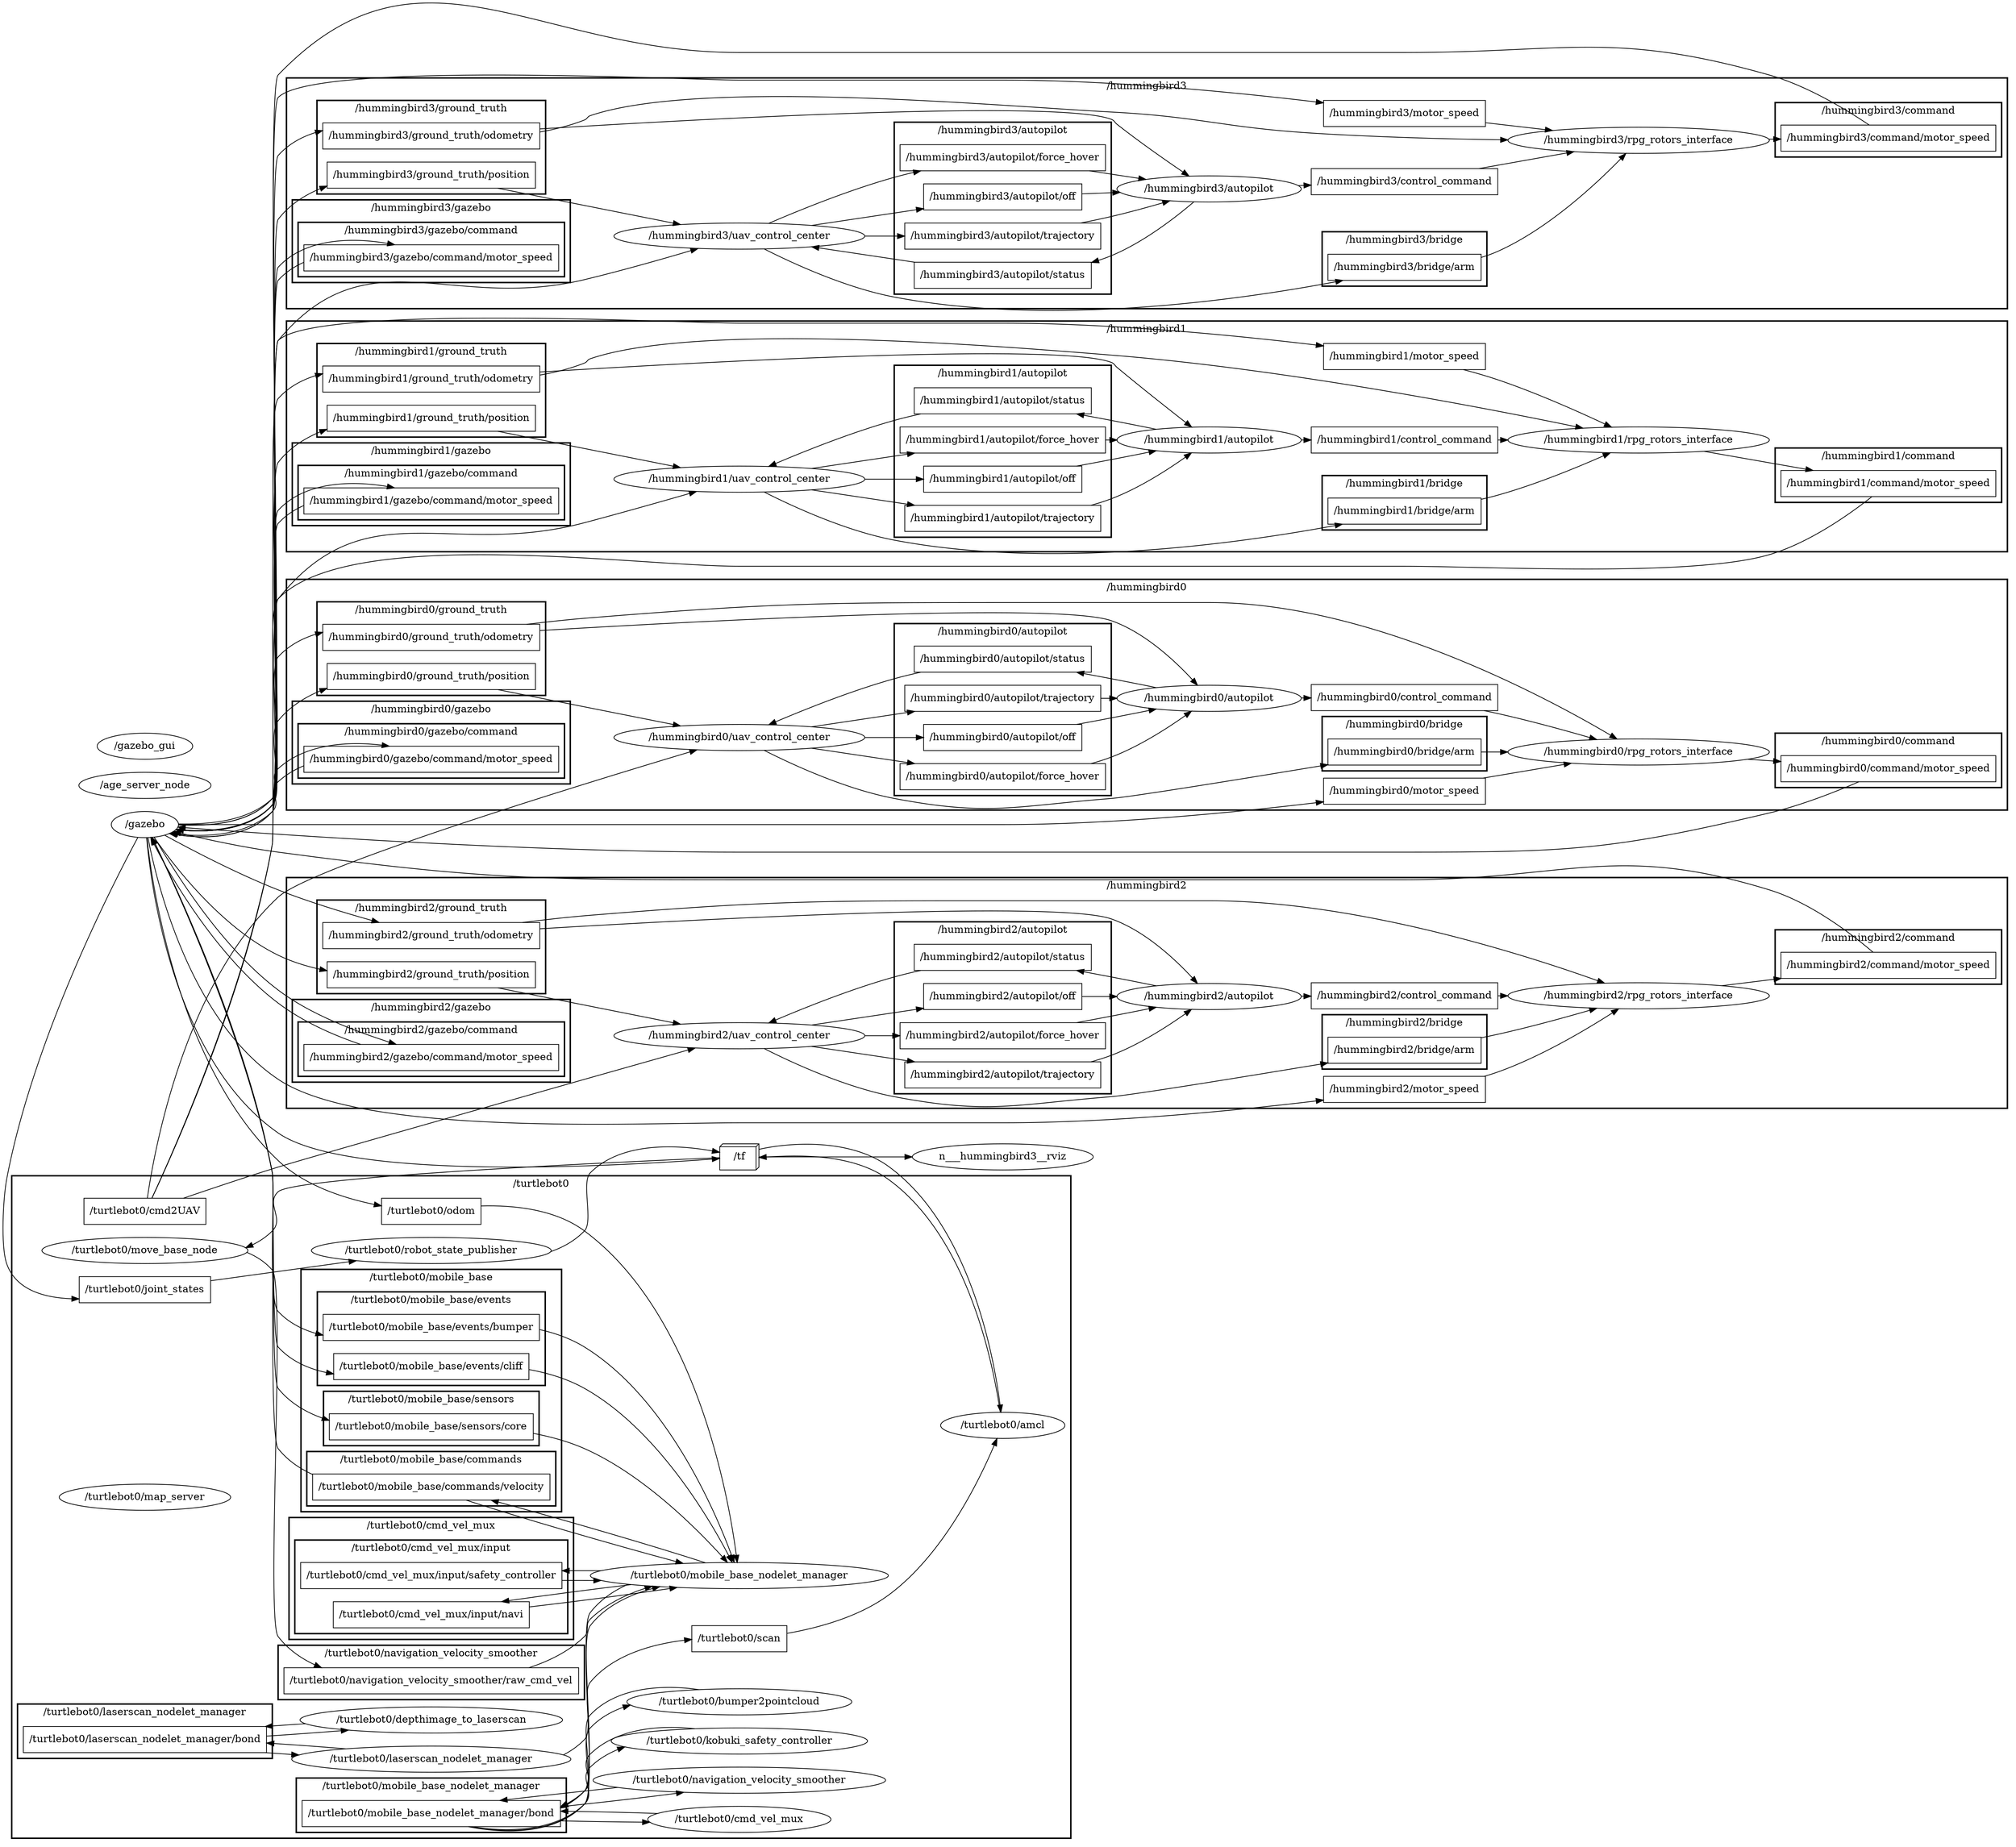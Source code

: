 digraph graphname {
	graph [bb="0,0,2209.5,2776.6",
		compound=True,
		rank=same,
		rankdir=LR,
		ranksep=0.2
	];
	node [label="\N"];
	subgraph cluster___hummingbird0 {
		graph [bb="306.24,1479,2201.5,1868",
			compound=True,
			label="/hummingbird0",
			lheight=0.21,
			lp="1253.9,1856.5",
			lwidth=1.19,
			rank=same,
			rankdir=LR,
			ranksep=0.2,
			style=bold
		];
		subgraph cluster___hummingbird0__autopilot {
			graph [bb="972.51,1570,1211.5,1807",
				compound=True,
				label="/hummingbird0/autopilot",
				lheight=0.21,
				lp="1092,1795.5",
				lwidth=1.92,
				rank=same,
				rankdir=LR,
				ranksep=0.2,
				style=bold
			];
			t___hummingbird0__autopilot__status			 [URL=topic_3A__hummingbird0__autopilot__status,
				height=0.5,
				label="/hummingbird0/autopilot/status",
				pos="1092,1758",
				shape=box,
				tooltip="topic:/hummingbird0/autopilot/status",
				width=2.6111];
			t___hummingbird0__autopilot__trajectory			 [URL=topic_3A__hummingbird0__autopilot__trajectory,
				height=0.5,
				label="/hummingbird0/autopilot/trajectory",
				pos="1092,1704",
				shape=box,
				tooltip="topic:/hummingbird0/autopilot/trajectory",
				width=2.9028];
			t___hummingbird0__autopilot__off			 [URL=topic_3A__hummingbird0__autopilot__off,
				height=0.5,
				label="/hummingbird0/autopilot/off",
				pos="1092,1650",
				shape=box,
				tooltip="topic:/hummingbird0/autopilot/off",
				width=2.4028];
			t___hummingbird0__autopilot__force_hover			 [URL=topic_3A__hummingbird0__autopilot__force_hover,
				height=0.5,
				label="/hummingbird0/autopilot/force_hover",
				pos="1092,1596",
				shape=box,
				tooltip="topic:/hummingbird0/autopilot/force_hover",
				width=3.0972];
		}
		subgraph cluster___hummingbird0__ground_truth {
			graph [bb="344.24,1645,593.24,1774",
				compound=True,
				label="/hummingbird0/ground_truth",
				lheight=0.21,
				lp="468.74,1762.5",
				lwidth=2.22,
				rank=same,
				rankdir=LR,
				ranksep=0.2,
				style=bold
			];
			t___hummingbird0__ground_truth__position			 [URL=topic_3A__hummingbird0__ground_truth__position,
				height=0.5,
				label="/hummingbird0/ground_truth/position",
				pos="468.74,1671",
				shape=box,
				tooltip="topic:/hummingbird0/ground_truth/position",
				width=3.1111];
			t___hummingbird0__ground_truth__odometry			 [URL=topic_3A__hummingbird0__ground_truth__odometry,
				height=0.5,
				label="/hummingbird0/ground_truth/odometry",
				pos="468.74,1725",
				shape=box,
				tooltip="topic:/hummingbird0/ground_truth/odometry",
				width=3.2361];
		}
		subgraph cluster___hummingbird0__bridge {
			graph [bb="1001,1487,1183,1562",
				compound=True,
				label="/hummingbird0/bridge",
				lheight=0.21,
				lp="1092,1550.5",
				lwidth=1.72,
				rank=same,
				rankdir=LR,
				ranksep=0.2,
				style=bold
			];
			t___hummingbird0__bridge__arm			 [URL=topic_3A__hummingbird0__bridge__arm,
				height=0.5,
				label="/hummingbird0/bridge/arm",
				pos="1092,1513",
				shape=box,
				tooltip="topic:/hummingbird0/bridge/arm",
				width=2.3056];
		}
		subgraph cluster___hummingbird0__command {
			graph [bb="1942.5,1501,2193.5,1576",
				compound=True,
				label="/hummingbird0/command",
				lheight=0.21,
				lp="2068,1564.5",
				lwidth=2.01,
				rank=same,
				rankdir=LR,
				ranksep=0.2,
				style=bold
			];
			t___hummingbird0__command__motor_speed			 [URL=topic_3A__hummingbird0__command__motor_speed,
				height=0.5,
				label="/hummingbird0/command/motor_speed",
				pos="2068,1527",
				shape=box,
				tooltip="topic:/hummingbird0/command/motor_speed",
				width=3.2639];
		}
		subgraph cluster___hummingbird0__gazebo {
			graph [bb="314.24,1523,623.24,1637",
				compound=True,
				label="/hummingbird0/gazebo",
				lheight=0.21,
				lp="468.74,1625.5",
				lwidth=1.78,
				rank=same,
				rankdir=LR,
				ranksep=0.2,
				style=bold
			];
			subgraph cluster___hummingbird0__gazebo__command {
				graph [bb="322.24,1531,615.24,1606",
					compound=True,
					label="/hummingbird0/gazebo/command",
					lheight=0.21,
					lp="468.74,1594.5",
					lwidth=2.60,
					rank=same,
					rankdir=LR,
					ranksep=0.2,
					style=bold
				];
				t___hummingbird0__gazebo__command__motor_speed				 [URL=topic_3A__hummingbird0__gazebo__command__motor_speed,
					height=0.5,
					label="/hummingbird0/gazebo/command/motor_speed",
					pos="468.74,1557",
					shape=box,
					tooltip="topic:/hummingbird0/gazebo/command/motor_speed",
					width=3.8472];
			}
		}
		n___hummingbird0__uav_control_center		 [URL=__hummingbird0__uav_control_center,
			height=0.5,
			label="/hummingbird0/uav_control_center",
			pos="804.62,1650",
			shape=ellipse,
			tooltip="/hummingbird0/uav_control_center",
			width=3.7913];
		t___hummingbird0__autopilot__status -> n___hummingbird0__uav_control_center		 [penwidth=1,
			pos="e,835.58,1667.6 1002,1740 991.95,1737.3 981.95,1734.3 972.51,1731 927.13,1715.2 877.89,1690.4 844.55,1672.5"];
		n___hummingbird0__autopilot		 [URL=__hummingbird0__autopilot,
			height=0.5,
			label="/hummingbird0/autopilot",
			pos="1319.6,1677",
			shape=ellipse,
			tooltip="/hummingbird0/autopilot",
			width=2.7803];
		t___hummingbird0__autopilot__trajectory -> n___hummingbird0__autopilot		 [penwidth=1,
			pos="e,1235.8,1686.9 1196.8,1691.6 1206.4,1690.4 1216.1,1689.3 1225.6,1688.2"];
		t___hummingbird0__autopilot__off -> n___hummingbird0__autopilot		 [penwidth=1,
			pos="e,1235.8,1667.1 1178.7,1660.3 1194.1,1662.1 1210.1,1664 1225.7,1665.9"];
		t___hummingbird0__autopilot__force_hover -> n___hummingbird0__autopilot		 [penwidth=1,
			pos="e,1289.7,1659.6 1182.7,1614.1 1192.5,1616.7 1202.3,1619.7 1211.5,1623 1235.3,1631.5 1260.7,1644 1280.8,1654.8"];
		t___hummingbird0__ground_truth__position -> n___hummingbird0__uav_control_center		 [penwidth=1,
			pos="e,681.15,1657.7 581.05,1664 609.92,1662.2 641.26,1660.2 671.1,1658.3"];
		t___hummingbird0__ground_truth__odometry -> n___hummingbird0__autopilot		 [penwidth=1,
			pos="e,1311.5,1695.2 540.86,1743.1 703.52,1782.3 1093.9,1867.2 1211.5,1811 1257.5,1789 1290.1,1737 1306.8,1704.6"];
		n___hummingbird0__rpg_rotors_interface		 [URL=__hummingbird0__rpg_rotors_interface,
			height=0.5,
			label="/hummingbird0/rpg_rotors_interface",
			pos="1794.1,1542",
			shape=ellipse,
			tooltip="/hummingbird0/rpg_rotors_interface",
			width=3.8997];
		t___hummingbird0__ground_truth__odometry -> n___hummingbird0__rpg_rotors_interface		 [penwidth=1,
			pos="e,1779.4,1559.9 502.69,1743.1 537.35,1760.6 593.23,1786.4 644.74,1799 838.47,1846.5 892.54,1836 1092,1836 1092,1836 1092,1836 1319.6,1836 1522.6,1836 1711,1639.2 1772.8,1567.6"];
		t___hummingbird0__bridge__arm -> n___hummingbird0__rpg_rotors_interface		 [penwidth=1,
			pos="e,1655.4,1539.1 1175.2,1518.3 1244.3,1522.5 1345.4,1528.3 1433.7,1532 1503.1,1534.9 1580.2,1537.2 1645.1,1538.8"];
		t___hummingbird0__motor_speed		 [URL=topic_3A__hummingbird0__motor_speed,
			height=0.5,
			label="/hummingbird0/motor_speed",
			pos="1536.7,1505",
			shape=box,
			tooltip="topic:/hummingbird0/motor_speed",
			width=2.4444];
		t___hummingbird0__motor_speed -> n___hummingbird0__rpg_rotors_interface		 [penwidth=1,
			pos="e,1700.3,1528.5 1624.9,1517.7 1645.9,1520.7 1668.5,1523.9 1690.1,1527"];
		t___hummingbird0__control_command		 [URL=topic_3A__hummingbird0__control_command,
			height=0.5,
			label="/hummingbird0/control_command",
			pos="1536.7,1628",
			shape=box,
			tooltip="topic:/hummingbird0/control_command",
			width=2.8611];
		t___hummingbird0__control_command -> n___hummingbird0__rpg_rotors_interface		 [penwidth=1,
			pos="e,1743.7,1558.8 1590.6,1610 1632.6,1596 1690.7,1576.5 1734.1,1562"];
		n___hummingbird0__autopilot -> t___hummingbird0__autopilot__status		 [penwidth=1,
			pos="e,1182.7,1739.9 1289.7,1694.4 1268.5,1706.1 1239,1721.2 1211.5,1731 1205.3,1733.2 1198.9,1735.3 1192.3,1737.2"];
		n___hummingbird0__autopilot -> t___hummingbird0__control_command		 [penwidth=1,
			pos="e,1456.8,1646 1382.1,1662.9 1402.3,1658.3 1425.1,1653.2 1446.9,1648.3"];
		n___hummingbird0__rpg_rotors_interface -> t___hummingbird0__command__motor_speed		 [penwidth=1,
			pos="e,1950.4,1533.4 1923.4,1534.9 1929,1534.6 1934.7,1534.3 1940.3,1534"];
		n___hummingbird0__uav_control_center -> t___hummingbird0__autopilot__trajectory		 [penwidth=1,
			pos="e,996.16,1686 883.15,1664.8 914.92,1670.7 952.07,1677.7 986.17,1684.1"];
		n___hummingbird0__uav_control_center -> t___hummingbird0__autopilot__off		 [penwidth=1,
			pos="e,1005.4,1650 941.16,1650 959.44,1650 977.88,1650 995.28,1650"];
		n___hummingbird0__uav_control_center -> t___hummingbird0__autopilot__force_hover		 [penwidth=1,
			pos="e,996.16,1614 883.15,1635.2 914.92,1629.3 952.07,1622.3 986.17,1615.9"];
		n___hummingbird0__uav_control_center -> t___hummingbird0__bridge__arm		 [penwidth=1,
			pos="e,1050,1531 838.48,1632.5 872.23,1615.2 925.64,1588.1 972.51,1566 994.77,1555.5 1019.6,1544.4 1040.9,1535.1"];
	}
	subgraph cluster___hummingbird1 {
		graph [bb="306.24,1898,2201.5,2287",
			compound=True,
			label="/hummingbird1",
			lheight=0.21,
			lp="1253.9,2275.5",
			lwidth=1.19,
			rank=same,
			rankdir=LR,
			ranksep=0.2,
			style=bold
		];
		subgraph cluster___hummingbird1__ground_truth {
			graph [bb="344.24,2064,593.24,2193",
				compound=True,
				label="/hummingbird1/ground_truth",
				lheight=0.21,
				lp="468.74,2181.5",
				lwidth=2.22,
				rank=same,
				rankdir=LR,
				ranksep=0.2,
				style=bold
			];
			t___hummingbird1__ground_truth__position			 [URL=topic_3A__hummingbird1__ground_truth__position,
				height=0.5,
				label="/hummingbird1/ground_truth/position",
				pos="468.74,2090",
				shape=box,
				tooltip="topic:/hummingbird1/ground_truth/position",
				width=3.1111];
			t___hummingbird1__ground_truth__odometry			 [URL=topic_3A__hummingbird1__ground_truth__odometry,
				height=0.5,
				label="/hummingbird1/ground_truth/odometry",
				pos="468.74,2144",
				shape=box,
				tooltip="topic:/hummingbird1/ground_truth/odometry",
				width=3.2361];
		}
		subgraph cluster___hummingbird1__autopilot {
			graph [bb="972.51,1989,1211.5,2226",
				compound=True,
				label="/hummingbird1/autopilot",
				lheight=0.21,
				lp="1092,2214.5",
				lwidth=1.92,
				rank=same,
				rankdir=LR,
				ranksep=0.2,
				style=bold
			];
			t___hummingbird1__autopilot__status			 [URL=topic_3A__hummingbird1__autopilot__status,
				height=0.5,
				label="/hummingbird1/autopilot/status",
				pos="1092,2177",
				shape=box,
				tooltip="topic:/hummingbird1/autopilot/status",
				width=2.6111];
			t___hummingbird1__autopilot__force_hover			 [URL=topic_3A__hummingbird1__autopilot__force_hover,
				height=0.5,
				label="/hummingbird1/autopilot/force_hover",
				pos="1092,2123",
				shape=box,
				tooltip="topic:/hummingbird1/autopilot/force_hover",
				width=3.0972];
			t___hummingbird1__autopilot__off			 [URL=topic_3A__hummingbird1__autopilot__off,
				height=0.5,
				label="/hummingbird1/autopilot/off",
				pos="1092,2069",
				shape=box,
				tooltip="topic:/hummingbird1/autopilot/off",
				width=2.4028];
			t___hummingbird1__autopilot__trajectory			 [URL=topic_3A__hummingbird1__autopilot__trajectory,
				height=0.5,
				label="/hummingbird1/autopilot/trajectory",
				pos="1092,2015",
				shape=box,
				tooltip="topic:/hummingbird1/autopilot/trajectory",
				width=2.9028];
		}
		subgraph cluster___hummingbird1__gazebo {
			graph [bb="314.24,1942,623.24,2056",
				compound=True,
				label="/hummingbird1/gazebo",
				lheight=0.21,
				lp="468.74,2044.5",
				lwidth=1.78,
				rank=same,
				rankdir=LR,
				ranksep=0.2,
				style=bold
			];
			subgraph cluster___hummingbird1__gazebo__command {
				graph [bb="322.24,1950,615.24,2025",
					compound=True,
					label="/hummingbird1/gazebo/command",
					lheight=0.21,
					lp="468.74,2013.5",
					lwidth=2.60,
					rank=same,
					rankdir=LR,
					ranksep=0.2,
					style=bold
				];
				t___hummingbird1__gazebo__command__motor_speed				 [URL=topic_3A__hummingbird1__gazebo__command__motor_speed,
					height=0.5,
					label="/hummingbird1/gazebo/command/motor_speed",
					pos="468.74,1976",
					shape=box,
					tooltip="topic:/hummingbird1/gazebo/command/motor_speed",
					width=3.8472];
			}
		}
		subgraph cluster___hummingbird1__command {
			graph [bb="1942.5,2001,2193.5,2076",
				compound=True,
				label="/hummingbird1/command",
				lheight=0.21,
				lp="2068,2064.5",
				lwidth=2.01,
				rank=same,
				rankdir=LR,
				ranksep=0.2,
				style=bold
			];
			t___hummingbird1__command__motor_speed			 [URL=topic_3A__hummingbird1__command__motor_speed,
				height=0.5,
				label="/hummingbird1/command/motor_speed",
				pos="2068,2027",
				shape=box,
				tooltip="topic:/hummingbird1/command/motor_speed",
				width=3.2639];
		}
		subgraph cluster___hummingbird1__bridge {
			graph [bb="1001,1906,1183,1981",
				compound=True,
				label="/hummingbird1/bridge",
				lheight=0.21,
				lp="1092,1969.5",
				lwidth=1.72,
				rank=same,
				rankdir=LR,
				ranksep=0.2,
				style=bold
			];
			t___hummingbird1__bridge__arm			 [URL=topic_3A__hummingbird1__bridge__arm,
				height=0.5,
				label="/hummingbird1/bridge/arm",
				pos="1092,1932",
				shape=box,
				tooltip="topic:/hummingbird1/bridge/arm",
				width=2.3056];
		}
		n___hummingbird1__uav_control_center		 [URL=__hummingbird1__uav_control_center,
			height=0.5,
			label="/hummingbird1/uav_control_center",
			pos="804.62,2069",
			shape=ellipse,
			tooltip="/hummingbird1/uav_control_center",
			width=3.7913];
		t___hummingbird1__ground_truth__position -> n___hummingbird1__uav_control_center		 [penwidth=1,
			pos="e,681.15,2076.7 581.05,2083 609.92,2081.2 641.26,2079.2 671.1,2077.3"];
		n___hummingbird1__rpg_rotors_interface		 [URL=__hummingbird1__rpg_rotors_interface,
			height=0.5,
			label="/hummingbird1/rpg_rotors_interface",
			pos="1794.1,2123",
			shape=ellipse,
			tooltip="/hummingbird1/rpg_rotors_interface",
			width=3.8997];
		t___hummingbird1__ground_truth__odometry -> n___hummingbird1__rpg_rotors_interface		 [penwidth=1,
			pos="e,1734.3,2139.4 585.39,2140.6 604.37,2145 622.45,2152.9 636.74,2166 649.12,2177.4 632.29,2191.7 644.74,2203 753.26,2301.7 826.06,2233.3 972.51,2242 1078.5,2248.3 1105.8,2252.7 1211.5,2242 1399.2,2223 1615.9,2170.5 1724.5,2142"];
		n___hummingbird1__autopilot		 [URL=__hummingbird1__autopilot,
			height=0.5,
			label="/hummingbird1/autopilot",
			pos="1319.6,2123",
			shape=ellipse,
			tooltip="/hummingbird1/autopilot",
			width=2.7803];
		t___hummingbird1__ground_truth__odometry -> n___hummingbird1__autopilot		 [penwidth=1,
			pos="e,1301.9,2140.9 585.45,2158.4 602.67,2160.8 620.18,2163.3 636.74,2166 763.63,2186.4 1092.7,2278.9 1211.5,2230 1214.2,2228.9 1263.7,2179.3 1294.8,2148"];
		t___hummingbird1__autopilot__status -> n___hummingbird1__uav_control_center		 [penwidth=1,
			pos="e,835.58,2086.6 1002,2159 991.95,2156.3 981.95,2153.3 972.51,2150 927.13,2134.2 877.89,2109.4 844.55,2091.5"];
		t___hummingbird1__autopilot__force_hover -> n___hummingbird1__autopilot		 [penwidth=1,
			pos="e,1219.3,2123 1203.8,2123 1205.6,2123 1207.4,2123 1209.1,2123"];
		t___hummingbird1__autopilot__off -> n___hummingbird1__autopilot		 [penwidth=1,
			pos="e,1261.6,2108.3 1173.1,2087.1 1185.9,2090 1199.1,2093 1211.5,2096 1224.5,2099.1 1238.3,2102.5 1251.6,2105.8"];
		t___hummingbird1__autopilot__trajectory -> n___hummingbird1__autopilot		 [penwidth=1,
			pos="e,1300.9,2105 1188.4,2033 1196.4,2035.6 1204.2,2038.6 1211.5,2042 1242.1,2056.1 1272.5,2080 1293.2,2098.1"];
		t___hummingbird1__bridge__arm -> n___hummingbird1__rpg_rotors_interface		 [penwidth=1,
			pos="e,1733.8,2106.6 1158.4,1950.1 1291.1,1986.2 1588.1,2067 1723.9,2103.9"];
		t___hummingbird1__control_command		 [URL=topic_3A__hummingbird1__control_command,
			height=0.5,
			label="/hummingbird1/control_command",
			pos="1536.7,2123",
			shape=box,
			tooltip="topic:/hummingbird1/control_command",
			width=2.8611];
		t___hummingbird1__control_command -> n___hummingbird1__rpg_rotors_interface		 [penwidth=1,
			pos="e,1653.4,2123 1639.9,2123 1641,2123 1642.1,2123 1643.3,2123"];
		t___hummingbird1__motor_speed		 [URL=topic_3A__hummingbird1__motor_speed,
			height=0.5,
			label="/hummingbird1/motor_speed",
			pos="1536.7,2238",
			shape=box,
			tooltip="topic:/hummingbird1/motor_speed",
			width=2.4444];
		t___hummingbird1__motor_speed -> n___hummingbird1__rpg_rotors_interface		 [penwidth=1,
			pos="e,1765.3,2140.6 1601.4,2220 1614.2,2215.8 1627.5,2211.1 1639.7,2206 1681.1,2188.6 1726,2163.7 1756.7,2145.8"];
		n___hummingbird1__rpg_rotors_interface -> t___hummingbird1__command__motor_speed		 [penwidth=1,
			pos="e,2016.4,2045.1 1842.4,2106.1 1888.2,2090 1957.1,2065.8 2006.7,2048.5"];
		n___hummingbird1__uav_control_center -> t___hummingbird1__autopilot__force_hover		 [penwidth=1,
			pos="e,996.16,2105 883.15,2083.8 914.92,2089.7 952.07,2096.7 986.17,2103.1"];
		n___hummingbird1__uav_control_center -> t___hummingbird1__autopilot__off		 [penwidth=1,
			pos="e,1005.4,2069 941.16,2069 959.44,2069 977.88,2069 995.28,2069"];
		n___hummingbird1__uav_control_center -> t___hummingbird1__autopilot__trajectory		 [penwidth=1,
			pos="e,996.16,2033 883.15,2054.2 914.92,2048.3 952.07,2041.3 986.17,2034.9"];
		n___hummingbird1__uav_control_center -> t___hummingbird1__bridge__arm		 [penwidth=1,
			pos="e,1050,1950 838.48,2051.5 872.23,2034.2 925.64,2007.1 972.51,1985 994.77,1974.5 1019.6,1963.4 1040.9,1954.1"];
		n___hummingbird1__autopilot -> t___hummingbird1__autopilot__status		 [penwidth=1,
			pos="e,1173.1,2158.9 1261.6,2137.7 1245.4,2141.8 1227.8,2146.1 1211.5,2150 1202.3,2152.2 1192.7,2154.4 1183.1,2156.7"];
		n___hummingbird1__autopilot -> t___hummingbird1__control_command		 [penwidth=1,
			pos="e,1433.6,2123 1419.9,2123 1421,2123 1422.2,2123 1423.3,2123"];
	}
	subgraph cluster___hummingbird2 {
		graph [bb="306.24,1005,2201.5,1394",
			compound=True,
			label="/hummingbird2",
			lheight=0.21,
			lp="1253.9,1382.5",
			lwidth=1.19,
			rank=same,
			rankdir=LR,
			ranksep=0.2,
			style=bold
		];
		subgraph cluster___hummingbird2__ground_truth {
			graph [bb="344.24,1234,593.24,1363",
				compound=True,
				label="/hummingbird2/ground_truth",
				lheight=0.21,
				lp="468.74,1351.5",
				lwidth=2.22,
				rank=same,
				rankdir=LR,
				ranksep=0.2,
				style=bold
			];
			t___hummingbird2__ground_truth__position			 [URL=topic_3A__hummingbird2__ground_truth__position,
				height=0.5,
				label="/hummingbird2/ground_truth/position",
				pos="468.74,1260",
				shape=box,
				tooltip="topic:/hummingbird2/ground_truth/position",
				width=3.1111];
			t___hummingbird2__ground_truth__odometry			 [URL=topic_3A__hummingbird2__ground_truth__odometry,
				height=0.5,
				label="/hummingbird2/ground_truth/odometry",
				pos="468.74,1314",
				shape=box,
				tooltip="topic:/hummingbird2/ground_truth/odometry",
				width=3.2361];
		}
		subgraph cluster___hummingbird2__bridge {
			graph [bb="1001,1013,1183,1088",
				compound=True,
				label="/hummingbird2/bridge",
				lheight=0.21,
				lp="1092,1076.5",
				lwidth=1.72,
				rank=same,
				rankdir=LR,
				ranksep=0.2,
				style=bold
			];
			t___hummingbird2__bridge__arm			 [URL=topic_3A__hummingbird2__bridge__arm,
				height=0.5,
				label="/hummingbird2/bridge/arm",
				pos="1092,1039",
				shape=box,
				tooltip="topic:/hummingbird2/bridge/arm",
				width=2.3056];
		}
		subgraph cluster___hummingbird2__autopilot {
			graph [bb="972.51,1096,1211.5,1333",
				compound=True,
				label="/hummingbird2/autopilot",
				lheight=0.21,
				lp="1092,1321.5",
				lwidth=1.92,
				rank=same,
				rankdir=LR,
				ranksep=0.2,
				style=bold
			];
			t___hummingbird2__autopilot__status			 [URL=topic_3A__hummingbird2__autopilot__status,
				height=0.5,
				label="/hummingbird2/autopilot/status",
				pos="1092,1284",
				shape=box,
				tooltip="topic:/hummingbird2/autopilot/status",
				width=2.6111];
			t___hummingbird2__autopilot__off			 [URL=topic_3A__hummingbird2__autopilot__off,
				height=0.5,
				label="/hummingbird2/autopilot/off",
				pos="1092,1230",
				shape=box,
				tooltip="topic:/hummingbird2/autopilot/off",
				width=2.4028];
			t___hummingbird2__autopilot__force_hover			 [URL=topic_3A__hummingbird2__autopilot__force_hover,
				height=0.5,
				label="/hummingbird2/autopilot/force_hover",
				pos="1092,1176",
				shape=box,
				tooltip="topic:/hummingbird2/autopilot/force_hover",
				width=3.0972];
			t___hummingbird2__autopilot__trajectory			 [URL=topic_3A__hummingbird2__autopilot__trajectory,
				height=0.5,
				label="/hummingbird2/autopilot/trajectory",
				pos="1092,1122",
				shape=box,
				tooltip="topic:/hummingbird2/autopilot/trajectory",
				width=2.9028];
		}
		subgraph cluster___hummingbird2__command {
			graph [bb="1942.5,1246,2193.5,1321",
				compound=True,
				label="/hummingbird2/command",
				lheight=0.21,
				lp="2068,1309.5",
				lwidth=2.01,
				rank=same,
				rankdir=LR,
				ranksep=0.2,
				style=bold
			];
			t___hummingbird2__command__motor_speed			 [URL=topic_3A__hummingbird2__command__motor_speed,
				height=0.5,
				label="/hummingbird2/command/motor_speed",
				pos="2068,1272",
				shape=box,
				tooltip="topic:/hummingbird2/command/motor_speed",
				width=3.2639];
		}
		subgraph cluster___hummingbird2__gazebo {
			graph [bb="314.24,1112,623.24,1226",
				compound=True,
				label="/hummingbird2/gazebo",
				lheight=0.21,
				lp="468.74,1214.5",
				lwidth=1.78,
				rank=same,
				rankdir=LR,
				ranksep=0.2,
				style=bold
			];
			subgraph cluster___hummingbird2__gazebo__command {
				graph [bb="322.24,1120,615.24,1195",
					compound=True,
					label="/hummingbird2/gazebo/command",
					lheight=0.21,
					lp="468.74,1183.5",
					lwidth=2.60,
					rank=same,
					rankdir=LR,
					ranksep=0.2,
					style=bold
				];
				t___hummingbird2__gazebo__command__motor_speed				 [URL=topic_3A__hummingbird2__gazebo__command__motor_speed,
					height=0.5,
					label="/hummingbird2/gazebo/command/motor_speed",
					pos="468.74,1146",
					shape=box,
					tooltip="topic:/hummingbird2/gazebo/command/motor_speed",
					width=3.8472];
			}
		}
		n___hummingbird2__uav_control_center		 [URL=__hummingbird2__uav_control_center,
			height=0.5,
			label="/hummingbird2/uav_control_center",
			pos="804.62,1176",
			shape=ellipse,
			tooltip="/hummingbird2/uav_control_center",
			width=3.7913];
		t___hummingbird2__ground_truth__position -> n___hummingbird2__uav_control_center		 [penwidth=1,
			pos="e,740.9,1191.9 540.79,1242 596.89,1228 674.46,1208.6 730.96,1194.4"];
		n___hummingbird2__rpg_rotors_interface		 [URL=__hummingbird2__rpg_rotors_interface,
			height=0.5,
			label="/hummingbird2/rpg_rotors_interface",
			pos="1794.1,1230",
			shape=ellipse,
			tooltip="/hummingbird2/rpg_rotors_interface",
			width=3.8997];
		t___hummingbird2__ground_truth__odometry -> n___hummingbird2__rpg_rotors_interface		 [penwidth=1,
			pos="e,1757.8,1247.4 574.14,1332 597.34,1335.5 621.82,1338.7 644.74,1341 842.76,1360.8 893,1362 1092,1362 1092,1362 1092,1362 1319.6,1362 1482.4,1362 1665.5,1289 1748.7,1251.6"];
		n___hummingbird2__autopilot		 [URL=__hummingbird2__autopilot,
			height=0.5,
			label="/hummingbird2/autopilot",
			pos="1319.6,1230",
			shape=ellipse,
			tooltip="/hummingbird2/autopilot",
			width=2.7803];
		t___hummingbird2__ground_truth__odometry -> n___hummingbird2__autopilot		 [penwidth=1,
			pos="e,1308.3,1247.9 585.47,1322.8 780.14,1336.8 1155.4,1360.1 1211.5,1337 1251,1320.8 1283.7,1282.3 1302.5,1256.2"];
		t___hummingbird2__bridge__arm -> n___hummingbird2__rpg_rotors_interface		 [penwidth=1,
			pos="e,1733.8,1213.6 1158.4,1057.1 1291.1,1093.2 1588.1,1174 1723.9,1210.9"];
		t___hummingbird2__autopilot__status -> n___hummingbird2__uav_control_center		 [penwidth=1,
			pos="e,835.58,1193.6 1002,1266 991.95,1263.3 981.95,1260.3 972.51,1257 927.13,1241.2 877.89,1216.4 844.55,1198.5"];
		t___hummingbird2__autopilot__off -> n___hummingbird2__autopilot		 [penwidth=1,
			pos="e,1219.4,1230 1178.7,1230 1188.7,1230 1199,1230 1209.2,1230"];
		t___hummingbird2__autopilot__force_hover -> n___hummingbird2__autopilot		 [penwidth=1,
			pos="e,1261.6,1215.3 1173.1,1194.1 1185.9,1197 1199.1,1200 1211.5,1203 1224.5,1206.1 1238.3,1209.5 1251.6,1212.8"];
		t___hummingbird2__autopilot__trajectory -> n___hummingbird2__autopilot		 [penwidth=1,
			pos="e,1283.1,1213.1 1196.8,1139.4 1202,1142.2 1206.9,1145.3 1211.5,1149 1218,1154.2 1214,1159.7 1219.5,1166 1234.6,1183.2 1255.4,1197.5 1274.1,1208.2"];
		t___hummingbird2__control_command		 [URL=topic_3A__hummingbird2__control_command,
			height=0.5,
			label="/hummingbird2/control_command",
			pos="1536.7,1230",
			shape=box,
			tooltip="topic:/hummingbird2/control_command",
			width=2.8611];
		t___hummingbird2__control_command -> n___hummingbird2__rpg_rotors_interface		 [penwidth=1,
			pos="e,1653.4,1230 1639.9,1230 1641,1230 1642.1,1230 1643.3,1230"];
		t___hummingbird2__motor_speed		 [URL=topic_3A__hummingbird2__motor_speed,
			height=0.5,
			label="/hummingbird2/motor_speed",
			pos="1536.7,1093",
			shape=box,
			tooltip="topic:/hummingbird2/motor_speed",
			width=2.4444];
		t___hummingbird2__motor_speed -> n___hummingbird2__rpg_rotors_interface		 [penwidth=1,
			pos="e,1760.9,1212.3 1570.6,1111.1 1617.3,1135.9 1701.2,1180.6 1751.8,1207.5"];
		n___hummingbird2__rpg_rotors_interface -> t___hummingbird2__command__motor_speed		 [penwidth=1,
			pos="e,1950.5,1254 1884.1,1243.8 1902.2,1246.6 1921.5,1249.5 1940.5,1252.5"];
		n___hummingbird2__uav_control_center -> t___hummingbird2__bridge__arm		 [penwidth=1,
			pos="e,1050,1057 838.48,1158.5 872.23,1141.2 925.64,1114.1 972.51,1092 994.77,1081.5 1019.6,1070.4 1040.9,1061.1"];
		n___hummingbird2__uav_control_center -> t___hummingbird2__autopilot__off		 [penwidth=1,
			pos="e,1005.5,1213.7 883.15,1190.8 917.79,1197.3 958.83,1205 995.33,1211.8"];
		n___hummingbird2__uav_control_center -> t___hummingbird2__autopilot__force_hover		 [penwidth=1,
			pos="e,980.5,1176 941.16,1176 950.94,1176 960.77,1176 970.46,1176"];
		n___hummingbird2__uav_control_center -> t___hummingbird2__autopilot__trajectory		 [penwidth=1,
			pos="e,996.16,1140 883.15,1161.2 914.92,1155.3 952.07,1148.3 986.17,1141.9"];
		n___hummingbird2__autopilot -> t___hummingbird2__autopilot__status		 [penwidth=1,
			pos="e,1173.1,1265.9 1261.6,1244.7 1245.4,1248.8 1227.8,1253.1 1211.5,1257 1202.3,1259.2 1192.7,1261.4 1183.1,1263.7"];
		n___hummingbird2__autopilot -> t___hummingbird2__control_command		 [penwidth=1,
			pos="e,1433.6,1230 1419.9,1230 1421,1230 1422.2,1230 1423.3,1230"];
	}
	subgraph cluster___turtlebot0 {
		graph [bb="11.738,8,1167.6,921",
			compound=True,
			label="/turtlebot0",
			lheight=0.21,
			lp="589.67,909.5",
			lwidth=0.79,
			rank=same,
			rankdir=LR,
			ranksep=0.2,
			style=bold
		];
		subgraph cluster___turtlebot0__mobile_base {
			graph [bb="324.24,458,613.24,792",
				compound=True,
				label="/turtlebot0/mobile_base",
				lheight=0.21,
				lp="468.74,780.5",
				lwidth=1.81,
				rank=same,
				rankdir=LR,
				ranksep=0.2,
				style=bold
			];
			subgraph cluster___turtlebot0__mobile_base__events {
				graph [bb="345.74,632,591.74,761",
					compound=True,
					label="/turtlebot0/mobile_base/events",
					lheight=0.21,
					lp="468.74,749.5",
					lwidth=2.33,
					rank=same,
					rankdir=LR,
					ranksep=0.2,
					style=bold
				];
				t___turtlebot0__mobile_base__events__bumper				 [URL=topic_3A__turtlebot0__mobile_base__events__bumper,
					height=0.5,
					label="/turtlebot0/mobile_base/events/bumper",
					pos="468.74,712",
					shape=box,
					tooltip="topic:/turtlebot0/mobile_base/events/bumper",
					width=3.1944];
				t___turtlebot0__mobile_base__events__cliff				 [URL=topic_3A__turtlebot0__mobile_base__events__cliff,
					height=0.5,
					label="/turtlebot0/mobile_base/events/cliff",
					pos="468.74,658",
					shape=box,
					tooltip="topic:/turtlebot0/mobile_base/events/cliff",
					width=2.9167];
			}
			subgraph cluster___turtlebot0__mobile_base__sensors {
				graph [bb="352.74,549,584.74,624",
					compound=True,
					label="/turtlebot0/mobile_base/sensors",
					lheight=0.21,
					lp="468.74,612.5",
					lwidth=2.40,
					rank=same,
					rankdir=LR,
					ranksep=0.2,
					style=bold
				];
				t___turtlebot0__mobile_base__sensors__core				 [URL=topic_3A__turtlebot0__mobile_base__sensors__core,
					height=0.5,
					label="/turtlebot0/mobile_base/sensors/core",
					pos="468.74,575",
					shape=box,
					tooltip="topic:/turtlebot0/mobile_base/sensors/core",
					width=3];
			}
			subgraph cluster___turtlebot0__mobile_base__commands {
				graph [bb="332.24,466,605.24,541",
					compound=True,
					label="/turtlebot0/mobile_base/commands",
					lheight=0.21,
					lp="468.74,529.5",
					lwidth=2.68,
					rank=same,
					rankdir=LR,
					ranksep=0.2,
					style=bold
				];
				t___turtlebot0__mobile_base__commands__velocity				 [URL=topic_3A__turtlebot0__mobile_base__commands__velocity,
					height=0.5,
					label="/turtlebot0/mobile_base/commands/velocity",
					pos="468.74,492",
					shape=box,
					tooltip="topic:/turtlebot0/mobile_base/commands/velocity",
					width=3.5694];
			}
		}
		subgraph cluster___turtlebot0__navigation_velocity_smoother {
			graph [bb="300.74,199,636.74,274",
				compound=True,
				label="/turtlebot0/navigation_velocity_smoother",
				lheight=0.21,
				lp="468.74,262.5",
				lwidth=3.14,
				rank=same,
				rankdir=LR,
				ranksep=0.2,
				style=bold
			];
			t___turtlebot0__navigation_velocity_smoother__raw_cmd_vel			 [URL=topic_3A__turtlebot0__navigation_velocity_smoother__raw_cmd_vel,
				height=0.5,
				label="/turtlebot0/navigation_velocity_smoother/raw_cmd_vel",
				pos="468.74,225",
				shape=box,
				tooltip="topic:/turtlebot0/navigation_velocity_smoother/raw_cmd_vel",
				width=4.4444];
		}
		subgraph cluster___turtlebot0__cmd_vel_mux {
			graph [bb="311.74,282,625.74,450",
				compound=True,
				label="/turtlebot0/cmd_vel_mux",
				lheight=0.21,
				lp="468.74,438.5",
				lwidth=1.93,
				rank=same,
				rankdir=LR,
				ranksep=0.2,
				style=bold
			];
			subgraph cluster___turtlebot0__cmd_vel_mux__input {
				graph [bb="319.74,290,617.74,419",
					compound=True,
					label="/turtlebot0/cmd_vel_mux/input",
					lheight=0.21,
					lp="468.74,407.5",
					lwidth=2.38,
					rank=same,
					rankdir=LR,
					ranksep=0.2,
					style=bold
				];
				t___turtlebot0__cmd_vel_mux__input__safety_controller				 [URL=topic_3A__turtlebot0__cmd_vel_mux__input__safety_controller,
					height=0.5,
					label="/turtlebot0/cmd_vel_mux/input/safety_controller",
					pos="468.74,370",
					shape=box,
					tooltip="topic:/turtlebot0/cmd_vel_mux/input/safety_controller",
					width=3.9167];
				t___turtlebot0__cmd_vel_mux__input__navi				 [URL=topic_3A__turtlebot0__cmd_vel_mux__input__navi,
					height=0.5,
					label="/turtlebot0/cmd_vel_mux/input/navi",
					pos="468.74,316",
					shape=box,
					tooltip="topic:/turtlebot0/cmd_vel_mux/input/navi",
					width=2.9722];
			}
		}
		subgraph cluster___turtlebot0__laserscan_nodelet_manager {
			graph [bb="19.738,118,292.74,193",
				compound=True,
				label="/turtlebot0/laserscan_nodelet_manager",
				lheight=0.21,
				lp="156.24,181.5",
				lwidth=2.93,
				rank=same,
				rankdir=LR,
				ranksep=0.2,
				style=bold
			];
			t___turtlebot0__laserscan_nodelet_manager__bond			 [URL=topic_3A__turtlebot0__laserscan_nodelet_manager__bond,
				height=0.5,
				label="/turtlebot0/laserscan_nodelet_manager/bond",
				pos="156.24,144",
				shape=box,
				tooltip="topic:/turtlebot0/laserscan_nodelet_manager/bond",
				width=3.5694];
		}
		subgraph cluster___turtlebot0__mobile_base_nodelet_manager {
			graph [bb="322.24,16,615.24,91",
				compound=True,
				label="/turtlebot0/mobile_base_nodelet_manager",
				lheight=0.21,
				lp="468.74,79.5",
				lwidth=3.19,
				rank=same,
				rankdir=LR,
				ranksep=0.2,
				style=bold
			];
			t___turtlebot0__mobile_base_nodelet_manager__bond			 [URL=topic_3A__turtlebot0__mobile_base_nodelet_manager__bond,
				height=0.5,
				label="/turtlebot0/mobile_base_nodelet_manager/bond",
				pos="468.74,42",
				shape=box,
				tooltip="topic:/turtlebot0/mobile_base_nodelet_manager/bond",
				width=3.8472];
		}
		n___turtlebot0__mobile_base_nodelet_manager		 [URL=__turtlebot0__mobile_base_nodelet_manager,
			height=0.5,
			label="/turtlebot0/mobile_base_nodelet_manager",
			pos="804.62,370",
			shape=ellipse,
			tooltip="/turtlebot0/mobile_base_nodelet_manager",
			width=4.4413];
		t___turtlebot0__mobile_base__events__bumper -> n___turtlebot0__mobile_base_nodelet_manager		 [penwidth=1,
			pos="e,800.84,388.34 584.09,707.87 602.88,703.28 621.23,696.07 636.74,685 737.56,612.99 783.3,461.32 798.5,398.35"];
		t___turtlebot0__mobile_base__events__cliff -> n___turtlebot0__mobile_base_nodelet_manager		 [penwidth=1,
			pos="e,798.66,388.02 574.15,652.63 596.13,647.93 618.22,640.28 636.74,628 723.36,570.59 775.26,451.52 795.2,397.6"];
		t___turtlebot0__mobile_base__sensors__core -> n___turtlebot0__mobile_base_nodelet_manager		 [penwidth=1,
			pos="e,793.08,388.19 576.97,566 597.61,561.46 618.45,554.79 636.74,545 704.2,508.89 760.5,435.84 787.47,396.51"];
		t___turtlebot0__mobile_base__commands__velocity -> n___turtlebot0__mobile_base_nodelet_manager		 [penwidth=1,
			pos="e,743.8,386.75 506.29,473.91 561.31,451.32 664.8,413.34 734.24,389.95"];
		t___turtlebot0__navigation_velocity_smoother__raw_cmd_vel -> n___turtlebot0__mobile_base_nodelet_manager		 [penwidth=1,
			pos="e,723.02,354.5 563.59,243.14 590.11,252.21 617.04,265.77 636.74,286 644.58,294.06 636.94,301.9 644.74,310 663.25,329.22 688.51,342.34 713.48,351.27"];
		t___turtlebot0__cmd_vel_mux__input__safety_controller -> n___turtlebot0__mobile_base_nodelet_manager		 [penwidth=1,
			pos="e,656.03,363.29 610.21,363.33 622.05,363.26 634.06,363.24 646.01,363.26"];
		t___turtlebot0__cmd_vel_mux__input__navi -> n___turtlebot0__mobile_base_nodelet_manager		 [penwidth=1,
			pos="e,748.66,353.12 575.84,324.38 596.07,327.46 617.05,330.83 636.74,334 670.26,339.39 707.54,345.38 738.44,351.17"];
		n___turtlebot0__laserscan_nodelet_manager		 [URL=__turtlebot0__laserscan_nodelet_manager,
			height=0.5,
			label="/turtlebot0/laserscan_nodelet_manager",
			pos="468.74,117",
			shape=ellipse,
			tooltip="/turtlebot0/laserscan_nodelet_manager",
			width=4.0982];
		t___turtlebot0__laserscan_nodelet_manager__bond -> n___turtlebot0__laserscan_nodelet_manager		 [penwidth=1,
			pos="e,327.96,122.44 285.15,126.2 295.96,125.2 306.95,124.22 317.91,123.29"];
		n___turtlebot0__depthimage_to_laserscan		 [URL=__turtlebot0__depthimage_to_laserscan,
			height=0.5,
			label="/turtlebot0/depthimage_to_laserscan",
			pos="468.74,171",
			shape=ellipse,
			tooltip="/turtlebot0/depthimage_to_laserscan",
			width=3.8635];
		t___turtlebot0__laserscan_nodelet_manager__bond -> n___turtlebot0__depthimage_to_laserscan		 [penwidth=1,
			pos="e,379.67,157.14 285.15,148.48 313.32,150.72 342.72,153.37 369.53,156.1"];
		n___turtlebot0__navigation_velocity_smoother		 [URL=__turtlebot0__navigation_velocity_smoother,
			height=0.5,
			label="/turtlebot0/navigation_velocity_smoother",
			pos="804.62,88",
			shape=ellipse,
			tooltip="/turtlebot0/navigation_velocity_smoother",
			width=4.3691];
		t___turtlebot0__mobile_base_nodelet_manager__bond -> n___turtlebot0__navigation_velocity_smoother		 [penwidth=1,
			pos="e,744.82,71.274 607.64,51.079 617.49,52.381 627.27,53.703 636.74,55 668.97,59.415 704.66,64.49 734.82,69.557"];
		t___turtlebot0__mobile_base_nodelet_manager__bond -> n___turtlebot0__mobile_base_nodelet_manager		 [penwidth=1,
			pos="e,735.16,353.71 607.26,34.271 618.34,39.107 628.44,45.848 636.74,55 655.11,75.259 628.8,278.78 644.74,301 663.52,327.2 695.2,341.96 725.42,350.97"];
		n___turtlebot0__kobuki_safety_controller		 [URL=__turtlebot0__kobuki_safety_controller,
			height=0.5,
			label="/turtlebot0/kobuki_safety_controller",
			pos="804.62,142",
			shape=ellipse,
			tooltip="/turtlebot0/kobuki_safety_controller",
			width=3.8274];
		t___turtlebot0__mobile_base_nodelet_manager__bond -> n___turtlebot0__kobuki_safety_controller		 [penwidth=1,
			pos="e,690.69,131.86 607.32,35.878 618.17,40.448 628.21,46.684 636.74,55 653.17,71.017 628.61,89.682 644.74,106 654.95,116.33 667.54,123.59 681.13,128.68"];
		n___turtlebot0__bumper2pointcloud		 [URL=__turtlebot0__bumper2pointcloud,
			height=0.5,
			label="/turtlebot0/bumper2pointcloud",
			pos="804.62,196",
			shape=ellipse,
			tooltip="/turtlebot0/bumper2pointcloud",
			width=3.3039];
		t___turtlebot0__mobile_base_nodelet_manager__bond -> n___turtlebot0__bumper2pointcloud		 [penwidth=1,
			pos="e,696.33,188.5 607.24,34.825 618.25,39.57 628.34,46.137 636.74,55 652.83,71.989 628.96,142.72 644.74,160 655.97,172.31 670.57,180.37 686.36,185.6"];
		n___turtlebot0__cmd_vel_mux		 [URL=__turtlebot0__cmd_vel_mux,
			height=0.5,
			label="/turtlebot0/cmd_vel_mux",
			pos="804.62,34",
			shape=ellipse,
			tooltip="/turtlebot0/cmd_vel_mux",
			width=2.7984];
		t___turtlebot0__mobile_base_nodelet_manager__bond -> n___turtlebot0__cmd_vel_mux		 [penwidth=1,
			pos="e,706.12,30.138 607.29,32.043 636.83,31.151 667.61,30.516 695.84,30.228"];
		t___turtlebot0__cmd2UAV		 [URL=topic_3A__turtlebot0__cmd2UAV,
			height=0.5,
			label="/turtlebot0/cmd2UAV",
			pos="156.24,872",
			shape=box,
			tooltip="topic:/turtlebot0/cmd2UAV",
			width=1.9028];
		t___turtlebot0__odom		 [URL=topic_3A__turtlebot0__odom,
			height=0.5,
			label="/turtlebot0/odom",
			pos="468.74,872",
			shape=box,
			tooltip="topic:/turtlebot0/odom",
			width=1.5];
		t___turtlebot0__odom -> n___turtlebot0__mobile_base_nodelet_manager		 [penwidth=1,
			pos="e,800.82,388 522.96,876.72 559.06,876.92 605.43,871.11 636.74,845 708.94,784.78 778.27,490.71 798.64,398.03"];
		t___turtlebot0__scan		 [URL=topic_3A__turtlebot0__scan,
			height=0.5,
			label="/turtlebot0/scan",
			pos="804.62,283",
			shape=box,
			tooltip="topic:/turtlebot0/scan",
			width=1.4028];
		n___turtlebot0__amcl		 [URL=__turtlebot0__amcl,
			height=0.5,
			label="/turtlebot0/amcl",
			pos="1092,577",
			shape=ellipse,
			tooltip="/turtlebot0/amcl",
			width=1.8776];
		t___turtlebot0__scan -> n___turtlebot0__amcl		 [penwidth=1,
			pos="e,1087,558.99 855.16,292.29 889.26,300.71 933.52,316.06 964.51,343 1030.6,400.39 1068.6,500.7 1084,549.19"];
		t___turtlebot0__joint_states		 [URL=topic_3A__turtlebot0__joint_states,
			height=0.5,
			label="/turtlebot0/joint_states",
			pos="156.24,764",
			shape=box,
			tooltip="topic:/turtlebot0/joint_states",
			width=1.9167];
		n___turtlebot0__robot_state_publisher		 [URL=__turtlebot0__robot_state_publisher,
			height=0.5,
			label="/turtlebot0/robot_state_publisher",
			pos="468.74,818",
			shape=ellipse,
			tooltip="/turtlebot0/robot_state_publisher",
			width=3.5025];
		t___turtlebot0__joint_states -> n___turtlebot0__robot_state_publisher		 [penwidth=1,
			pos="e,388.26,804.09 225.59,775.98 270.59,783.76 329.69,793.97 378.36,802.38"];
		n___turtlebot0__navigation_velocity_smoother -> t___turtlebot0__mobile_base_nodelet_manager__bond		 [penwidth=1,
			pos="e,543.61,60.001 673.13,78.016 660.83,76.325 648.55,74.618 636.74,73 609.73,69.302 580.27,65.398 553.66,61.496"];
		n___turtlebot0__map_server		 [URL=__turtlebot0__map_server,
			height=0.5,
			label="/turtlebot0/map_server",
			pos="156.24,478",
			shape=ellipse,
			tooltip="/turtlebot0/map_server",
			width=2.5276];
		n___turtlebot0__mobile_base_nodelet_manager -> t___turtlebot0__mobile_base__commands__velocity		 [penwidth=1,
			pos="e,533.5,473.94 768.08,387.67 714.36,409.79 612.92,447.07 543.13,470.7"];
		n___turtlebot0__mobile_base_nodelet_manager -> t___turtlebot0__cmd_vel_mux__input__safety_controller		 [penwidth=1,
			pos="e,610.21,376.67 656.03,376.71 644.25,376.76 632.35,376.76 620.55,376.72"];
		n___turtlebot0__mobile_base_nodelet_manager -> t___turtlebot0__cmd_vel_mux__input__navi		 [penwidth=1,
			pos="e,530.97,334.07 679.03,358.74 664.76,356.51 650.44,354.2 636.74,352 605.29,346.94 570.54,341.36 540.84,335.91"];
		n___turtlebot0__mobile_base_nodelet_manager -> t___turtlebot0__mobile_base_nodelet_manager__bond		 [penwidth=1,
			pos="e,607.26,52.192 694.03,356.89 674.77,348.34 657.01,336.11 644.74,319 628.8,296.78 655.11,93.259 636.74,73 630.77,66.422 623.88,61.089 616.36,56.785"];
		n___turtlebot0__kobuki_safety_controller -> t___turtlebot0__mobile_base_nodelet_manager__bond		 [penwidth=1,
			pos="e,607.32,53.807 667.26,140.45 659,136.12 651.37,130.71 644.74,124 628.61,107.68 653.17,89.017 636.74,73 630.74,67.153 624,62.334 616.75,58.375"];
		n___turtlebot0__laserscan_nodelet_manager -> t___turtlebot0__laserscan_nodelet_manager__bond		 [penwidth=1,
			pos="e,285.15,139.52 376.86,131.15 351.28,133.81 322.92,136.43 295.29,138.7"];
		n___turtlebot0__laserscan_nodelet_manager -> t___turtlebot0__scan		 [penwidth=1,
			pos="e,753.79,277.88 607.21,123.32 618.23,128.35 628.33,135.08 636.74,144 648.84,156.84 633.97,209.02 644.74,223 668.29,253.57 709.22,268.56 743.77,275.92"];
		n___turtlebot0__bumper2pointcloud -> t___turtlebot0__mobile_base_nodelet_manager__bond		 [penwidth=1,
			pos="e,607.24,52.748 733.22,210.41 701.64,209.92 666.75,202.12 644.74,178 628.96,160.72 652.83,89.989 636.74,73 630.7,66.63 623.79,61.446 616.3,57.243"];
		n___turtlebot0__depthimage_to_laserscan -> t___turtlebot0__laserscan_nodelet_manager__bond		 [penwidth=1,
			pos="e,285.15,161.8 334.82,166.12 321.69,165.06 308.35,163.91 295.18,162.72"];
		n___turtlebot0__move_base_node		 [URL=__turtlebot0__move_base_node,
			height=0.5,
			label="/turtlebot0/move_base_node",
			pos="156.24,818",
			shape=ellipse,
			tooltip="/turtlebot0/move_base_node",
			width=3.0872];
		n___turtlebot0__move_base_node -> t___turtlebot0__navigation_velocity_smoother__raw_cmd_vel		 [penwidth=1,
			pos="e,360.57,243.02 262.13,812.53 273.87,807.74 284.53,800.83 292.74,791 310.72,769.46 284.45,308.85 300.74,286 313.25,268.44 331.35,255.92 351.08,246.99"];
		n___turtlebot0__cmd_vel_mux -> t___turtlebot0__mobile_base_nodelet_manager__bond		 [penwidth=1,
			pos="e,607.29,45.357 714.86,42.191 684.93,43.478 650.74,44.512 617.55,45.166"];
	}
	subgraph cluster___hummingbird3 {
		graph [bb="306.24,2302,2201.5,2691",
			compound=True,
			label="/hummingbird3",
			lheight=0.21,
			lp="1253.9,2679.5",
			lwidth=1.19,
			rank=same,
			rankdir=LR,
			ranksep=0.2,
			style=bold
		];
		subgraph cluster___hummingbird3__ground_truth {
			graph [bb="344.24,2462,593.24,2591",
				compound=True,
				label="/hummingbird3/ground_truth",
				lheight=0.21,
				lp="468.74,2579.5",
				lwidth=2.22,
				rank=same,
				rankdir=LR,
				ranksep=0.2,
				style=bold
			];
			t___hummingbird3__ground_truth__position			 [URL=topic_3A__hummingbird3__ground_truth__position,
				height=0.5,
				label="/hummingbird3/ground_truth/position",
				pos="468.74,2488",
				shape=box,
				tooltip="topic:/hummingbird3/ground_truth/position",
				width=3.1111];
			t___hummingbird3__ground_truth__odometry			 [URL=topic_3A__hummingbird3__ground_truth__odometry,
				height=0.5,
				label="/hummingbird3/ground_truth/odometry",
				pos="468.74,2542",
				shape=box,
				tooltip="topic:/hummingbird3/ground_truth/odometry",
				width=3.2361];
		}
		subgraph cluster___hummingbird3__gazebo {
			graph [bb="314.24,2340,623.24,2454",
				compound=True,
				label="/hummingbird3/gazebo",
				lheight=0.21,
				lp="468.74,2442.5",
				lwidth=1.78,
				rank=same,
				rankdir=LR,
				ranksep=0.2,
				style=bold
			];
			subgraph cluster___hummingbird3__gazebo__command {
				graph [bb="322.24,2348,615.24,2423",
					compound=True,
					label="/hummingbird3/gazebo/command",
					lheight=0.21,
					lp="468.74,2411.5",
					lwidth=2.60,
					rank=same,
					rankdir=LR,
					ranksep=0.2,
					style=bold
				];
				t___hummingbird3__gazebo__command__motor_speed				 [URL=topic_3A__hummingbird3__gazebo__command__motor_speed,
					height=0.5,
					label="/hummingbird3/gazebo/command/motor_speed",
					pos="468.74,2374",
					shape=box,
					tooltip="topic:/hummingbird3/gazebo/command/motor_speed",
					width=3.8472];
			}
		}
		subgraph cluster___hummingbird3__bridge {
			graph [bb="1001,2310,1183,2385",
				compound=True,
				label="/hummingbird3/bridge",
				lheight=0.21,
				lp="1092,2373.5",
				lwidth=1.72,
				rank=same,
				rankdir=LR,
				ranksep=0.2,
				style=bold
			];
			t___hummingbird3__bridge__arm			 [URL=topic_3A__hummingbird3__bridge__arm,
				height=0.5,
				label="/hummingbird3/bridge/arm",
				pos="1092,2336",
				shape=box,
				tooltip="topic:/hummingbird3/bridge/arm",
				width=2.3056];
		}
		subgraph cluster___hummingbird3__autopilot {
			graph [bb="972.51,2393,1211.5,2630",
				compound=True,
				label="/hummingbird3/autopilot",
				lheight=0.21,
				lp="1092,2618.5",
				lwidth=1.92,
				rank=same,
				rankdir=LR,
				ranksep=0.2,
				style=bold
			];
			t___hummingbird3__autopilot__force_hover			 [URL=topic_3A__hummingbird3__autopilot__force_hover,
				height=0.5,
				label="/hummingbird3/autopilot/force_hover",
				pos="1092,2581",
				shape=box,
				tooltip="topic:/hummingbird3/autopilot/force_hover",
				width=3.0972];
			t___hummingbird3__autopilot__off			 [URL=topic_3A__hummingbird3__autopilot__off,
				height=0.5,
				label="/hummingbird3/autopilot/off",
				pos="1092,2527",
				shape=box,
				tooltip="topic:/hummingbird3/autopilot/off",
				width=2.4028];
			t___hummingbird3__autopilot__trajectory			 [URL=topic_3A__hummingbird3__autopilot__trajectory,
				height=0.5,
				label="/hummingbird3/autopilot/trajectory",
				pos="1092,2473",
				shape=box,
				tooltip="topic:/hummingbird3/autopilot/trajectory",
				width=2.9028];
			t___hummingbird3__autopilot__status			 [URL=topic_3A__hummingbird3__autopilot__status,
				height=0.5,
				label="/hummingbird3/autopilot/status",
				pos="1092,2419",
				shape=box,
				tooltip="topic:/hummingbird3/autopilot/status",
				width=2.6111];
		}
		subgraph cluster___hummingbird3__command {
			graph [bb="1942.5,2582,2193.5,2657",
				compound=True,
				label="/hummingbird3/command",
				lheight=0.21,
				lp="2068,2645.5",
				lwidth=2.01,
				rank=same,
				rankdir=LR,
				ranksep=0.2,
				style=bold
			];
			t___hummingbird3__command__motor_speed			 [URL=topic_3A__hummingbird3__command__motor_speed,
				height=0.5,
				label="/hummingbird3/command/motor_speed",
				pos="2068,2608",
				shape=box,
				tooltip="topic:/hummingbird3/command/motor_speed",
				width=3.2639];
		}
		n___hummingbird3__uav_control_center		 [URL=__hummingbird3__uav_control_center,
			height=0.5,
			label="/hummingbird3/uav_control_center",
			pos="804.62,2473",
			shape=ellipse,
			tooltip="/hummingbird3/uav_control_center",
			width=3.7913];
		t___hummingbird3__ground_truth__position -> n___hummingbird3__uav_control_center		 [penwidth=1,
			pos="e,675.29,2478.8 581.05,2483 607.97,2481.8 637.04,2480.5 665.03,2479.2"];
		n___hummingbird3__rpg_rotors_interface		 [URL=__hummingbird3__rpg_rotors_interface,
			height=0.5,
			label="/hummingbird3/rpg_rotors_interface",
			pos="1794.1,2605",
			shape=ellipse,
			tooltip="/hummingbird3/rpg_rotors_interface",
			width=3.8997];
		t___hummingbird3__ground_truth__odometry -> n___hummingbird3__rpg_rotors_interface		 [penwidth=1,
			pos="e,1653.5,2605 585.56,2538.5 604.52,2542.9 622.56,2550.7 636.74,2564 649.98,2576.4 631.51,2591.6 644.74,2604 751.94,2704.6 825.85,2638.2 972.51,2648 1078.5,2655.1 1105.6,2655.8 1211.5,2648 1311.1,2640.6 1334.2,2623.7 1433.7,2615 1502.3,2609 1578.6,2606.3 1643.2,2605.2"];
		n___hummingbird3__autopilot		 [URL=__hummingbird3__autopilot,
			height=0.5,
			label="/hummingbird3/autopilot",
			pos="1319.6,2538",
			shape=ellipse,
			tooltip="/hummingbird3/autopilot",
			width=2.7803];
		t___hummingbird3__ground_truth__odometry -> n___hummingbird3__autopilot		 [penwidth=1,
			pos="e,1299.6,2555.8 585.49,2556.1 602.71,2558.6 620.21,2561.2 636.74,2564 787.03,2589.5 820.87,2618.4 972.51,2634 1078.2,2644.9 1112.2,2671.7 1211.5,2634 1211.8,2633.9 1260,2591.1 1291.9,2562.7"];
		t___hummingbird3__bridge__arm -> n___hummingbird3__rpg_rotors_interface		 [penwidth=1,
			pos="e,1760.2,2587.5 1148.7,2354 1249,2386.3 1463.6,2457.7 1639.7,2531 1678,2546.9 1720.4,2567.5 1751.1,2582.9"];
		t___hummingbird3__autopilot__force_hover -> n___hummingbird3__autopilot		 [penwidth=1,
			pos="e,1250.3,2551.1 1187.5,2563 1205.1,2559.6 1223.3,2556.2 1240.4,2553"];
		t___hummingbird3__autopilot__off -> n___hummingbird3__autopilot		 [penwidth=1,
			pos="e,1222.9,2533.3 1178.7,2531.2 1189.9,2531.7 1201.4,2532.3 1212.9,2532.8"];
		t___hummingbird3__autopilot__trajectory -> n___hummingbird3__autopilot		 [penwidth=1,
			pos="e,1276.8,2521.7 1177.5,2491 1189,2493.8 1200.6,2496.9 1211.5,2500 1229.9,2505.3 1249.7,2512 1267.3,2518.2"];
		t___hummingbird3__autopilot__status -> n___hummingbird3__uav_control_center		 [penwidth=1,
			pos="e,883.15,2458.2 998,2436.7 964.32,2443 926.5,2450.1 893.3,2456.3"];
		t___hummingbird3__motor_speed		 [URL=topic_3A__hummingbird3__motor_speed,
			height=0.5,
			label="/hummingbird3/motor_speed",
			pos="1536.7,2642",
			shape=box,
			tooltip="topic:/hummingbird3/motor_speed",
			width=2.4444];
		t___hummingbird3__motor_speed -> n___hummingbird3__rpg_rotors_interface		 [penwidth=1,
			pos="e,1700.3,2618.5 1624.9,2629.3 1645.9,2626.3 1668.5,2623.1 1690.1,2620"];
		t___hummingbird3__control_command		 [URL=topic_3A__hummingbird3__control_command,
			height=0.5,
			label="/hummingbird3/control_command",
			pos="1536.7,2558",
			shape=box,
			tooltip="topic:/hummingbird3/control_command",
			width=2.8611];
		t___hummingbird3__control_command -> n___hummingbird3__rpg_rotors_interface		 [penwidth=1,
			pos="e,1713.1,2590.2 1635.5,2576 1657.7,2580.1 1681.2,2584.4 1703.1,2588.4"];
		n___hummingbird3__uav_control_center -> t___hummingbird3__bridge__arm		 [penwidth=1,
			pos="e,1050,2354 838.48,2455.5 872.23,2438.2 925.64,2411.1 972.51,2389 994.77,2378.5 1019.6,2367.4 1040.9,2358.1"];
		n___hummingbird3__uav_control_center -> t___hummingbird3__autopilot__force_hover		 [penwidth=1,
			pos="e,1002,2563 835.58,2490.6 868.6,2508.7 922.86,2536.7 972.51,2554 978.85,2556.2 985.45,2558.3 992.14,2560.2"];
		n___hummingbird3__uav_control_center -> t___hummingbird3__autopilot__off		 [penwidth=1,
			pos="e,1005.5,2510.7 883.15,2487.8 917.79,2494.3 958.83,2502 995.33,2508.8"];
		n___hummingbird3__uav_control_center -> t___hummingbird3__autopilot__trajectory		 [penwidth=1,
			pos="e,987.26,2473 941.16,2473 953.15,2473 965.2,2473 976.98,2473"];
		n___hummingbird3__rpg_rotors_interface -> t___hummingbird3__command__motor_speed		 [penwidth=1,
			pos="e,1950.4,2606.7 1934.2,2606.5 1936.3,2606.6 1938.3,2606.6 1940.3,2606.6"];
		n___hummingbird3__autopilot -> t___hummingbird3__autopilot__status		 [penwidth=1,
			pos="e,1186.2,2435.7 1303.9,2520.2 1284.3,2499.2 1249,2464.7 1211.5,2446 1206.5,2443.5 1201.3,2441.2 1195.9,2439.2"];
		n___hummingbird3__autopilot -> t___hummingbird3__control_command		 [penwidth=1,
			pos="e,1433.7,2548.5 1408.8,2546.2 1413.7,2546.7 1418.6,2547.1 1423.5,2547.6"];
	}
	n___gazebo	 [URL=__gazebo,
		height=0.5,
		label="/gazebo",
		pos="156.24,1467",
		shape=ellipse,
		tooltip="/gazebo",
		width=1.0652];
	t___hummingbird0__command__motor_speed -> n___gazebo	 [penwidth=1,
		pos="e,193.83,1463.3 2029.4,1508.9 2003.2,1497.4 1967.4,1483.2 1934.5,1475 1761.7,1432.1 1714.7,1429 1536.7,1429 804.62,1429 804.62,1429 804.62,1429 579.55,1429 311.28,1452.1 204.01,1462.3"];
	t___hummingbird0__gazebo__command__motor_speed -> n___gazebo	 [penwidth=1,
		pos="e,188.5,1457.1 330.08,1544.7 319.31,1540.1 309.31,1534.1 300.74,1526 287.21,1513.3 305.85,1498.1 292.74,1485 268.47,1460.7 229.04,1455 198.78,1456.4"];
	t___hummingbird1__gazebo__command__motor_speed -> n___gazebo	 [penwidth=1,
		pos="e,187.48,1456.4 330.07,1965.9 319.02,1961 308.97,1954.2 300.74,1945 283.71,1925.9 309.13,1504.6 292.74,1485 270.11,1457.9 228.9,1453 197.66,1455.4"];
	t___hummingbird1__command__motor_speed -> n___gazebo	 [penwidth=1,
		pos="e,193.78,1462.9 2055.8,2008.9 2034.9,1979.6 1989.3,1923.1 1934.5,1900 1852.9,1865.7 1625.1,1886 1536.7,1886 804.62,1886 804.62,1886 804.62,1886 575.59,1886 442.27,1958.1 300.74,1778 281.23,1753.2 313.12,1518.1 292.74,1494 271.53,1468.9 234.35,1462.9 204.14,1462.7"];
	t___hummingbird2__command__motor_speed -> n___gazebo	 [penwidth=1,
		pos="e,188.01,1456.9 2052.1,1290.3 2029,1315.2 1983.8,1359 1934.5,1377 1768.3,1437.8 1713.6,1391 1536.7,1391 804.62,1391 804.62,1391 804.62,1391 580.04,1391 522.23,1391.8 300.74,1429 265.5,1434.9 226.34,1445.5 197.69,1454"];
	t___hummingbird2__gazebo__command__motor_speed -> n___gazebo	 [penwidth=1,
		pos="e,161.45,1449.1 394.59,1164.1 363.14,1177.1 327.62,1196.3 300.74,1221 231.21,1284.9 183.44,1389.9 164.87,1439.6"];
	t___turtlebot0__mobile_base__commands__velocity -> n___gazebo	 [penwidth=1,
		pos="e,162.34,1449 347.22,510.1 329.1,518.02 312.57,529.21 300.74,545 288.07,561.9 295.56,904.07 292.74,925 265.65,1126.1 191.74,1360.3 165.57,1439.4"];
	t___turtlebot0__cmd2UAV -> n___hummingbird0__uav_control_center	 [penwidth=1,
		pos="e,783,1632.1 159.5,890.22 174.13,970.36 235.89,1290.8 300.74,1367 407.95,1492.9 494.73,1442.2 636.74,1527 687.78,1557.5 742.57,1599.6 775.2,1625.8"];
	t___turtlebot0__cmd2UAV -> n___hummingbird1__uav_control_center	 [penwidth=1,
		pos="e,782.65,2051 162.17,890.36 184.54,960.66 264,1219.8 292.74,1440 295.17,1458.6 290.67,1762.1 300.74,1778 390.19,1919 494.22,1859 636.74,1946 687.35,1976.9 742.06,2018.7 774.81,2044.8"];
	t___turtlebot0__cmd2UAV -> n___hummingbird2__uav_control_center	 [penwidth=1,
		pos="e,767.42,1158.6 194.86,890.11 307.65,942.99 636.3,1097.1 758.32,1154.3"];
	t___turtlebot0__cmd2UAV -> n___hummingbird3__uav_control_center	 [penwidth=1,
		pos="e,784.59,2455 162.26,890.35 184.95,960.61 265.44,1219.6 292.74,1440 295.32,1460.9 289.13,2179.5 300.74,2197 390.67,2332.9 496.41,2261.1 636.74,2344 689.54,2375.2 744.83,2420.5 776.94,2448.3"];
	n_n__tf	 [URL=topic_3A__tf,
		height=0.5,
		label="/tf",
		pos="804.62,947",
		shape=box3d,
		tooltip="topic:/tf",
		width=0.75];
	n___turtlebot0__amcl -> n_n__tf	 [penwidth=1,
		pos="e,831.64,944.92 1087.1,595.25 1070.9,659.65 1018,872.91 964.51,916 930.1,943.72 877.42,945.64 842.03,945.13"];
	n___turtlebot0__robot_state_publisher -> n_n__tf	 [penwidth=1,
		pos="e,777.57,952.3 594.53,819.36 610.46,824.61 625.19,832.74 636.74,845 648.99,858 632.34,912.13 644.74,925 675.88,957.32 730.65,957.81 767.29,953.64"];
	t___hummingbird3__gazebo__command__motor_speed -> n___gazebo	 [penwidth=1,
		pos="e,187.53,1456.4 329.99,2364 318.96,2359.1 308.93,2352.2 300.74,2343 284.93,2325.2 307.95,1503.3 292.74,1485 270.22,1457.9 228.99,1452.9 197.72,1455.3"];
	t___hummingbird3__command__motor_speed -> n___gazebo	 [penwidth=1,
		pos="e,193.62,1462.8 2047.5,2626.1 2022.7,2646.9 1978.7,2680 1934.5,2695 1766.6,2752.1 1714,2726 1536.7,2726 804.62,2726 804.62,2726 804.62,2726 580.25,2726 454.99,2857.9 300.74,2695 277.8,2670.8 314,1519.7 292.74,1494 271.64,1468.5 234.03,1462.6 203.62,1462.5"];
	n_n__tf -> n___turtlebot0__amcl	 [penwidth=1,
		pos="e,1088.7,594.99 831.64,957.26 866.32,963.76 926.54,964.59 964.51,934 1017.5,891.3 1070,681.53 1086.6,604.89"];
	n_n__tf -> n___turtlebot0__move_base_node	 [penwidth=1,
		pos="e,260.61,824.39 777.6,946.34 678.01,943.65 335.55,932.05 300.74,899 283.14,882.3 309.47,862.56 292.74,845 286.19,838.13 278.44,832.73 270,828.52"];
	n___hummingbird3__rviz	 [height=0.5,
		pos="1092,947",
		width=2.8886];
	n_n__tf -> n___hummingbird3__rviz	 [penwidth=1,
		pos="e,988,947 831.66,947 865.13,947 924.28,947 977.75,947"];
	n___gazebo -> t___hummingbird0__ground_truth__position	 [penwidth=1,
		pos="e,362.63,1652.9 193.81,1463.1 225.18,1462.1 268.55,1466.5 292.74,1494 309.82,1513.4 285.19,1589.4 300.74,1610 314.02,1627.6 332.88,1640.2 353.2,1649.1"];
	n___gazebo -> t___hummingbird0__ground_truth__odometry	 [penwidth=1,
		pos="e,351.99,1727.1 193.7,1462.9 225.23,1461.8 268.88,1466.1 292.74,1494 307.48,1511.2 285.69,1681 300.74,1698 311.85,1710.5 326.29,1718.8 342.04,1724.2"];
	n___gazebo -> t___hummingbird0__gazebo__command__motor_speed	 [penwidth=1,
		pos="e,330.08,1562.6 193.9,1471 224.68,1472.5 267.15,1477.3 292.74,1503 305.85,1516.1 287.21,1531.3 300.74,1544 306.77,1549.7 313.5,1554.3 320.71,1558.2"];
	n___gazebo -> t___hummingbird0__motor_speed	 [penwidth=1,
		pos="e,1448.3,1493 194.6,1467 294.87,1467 573.02,1467 804.62,1467 804.62,1467 804.62,1467 1092,1467 1211.4,1467 1348.1,1480.8 1438.1,1491.7"];
	n___gazebo -> t___hummingbird1__ground_truth__position	 [penwidth=1,
		pos="e,360.55,2072 193.56,1462.8 225.22,1461.5 269.14,1465.7 292.74,1494 311.78,1516.8 283.5,2004.8 300.74,2029 313.24,2046.6 331.34,2059.1 351.07,2068"];
	n___gazebo -> t___hummingbird1__ground_truth__odometry	 [penwidth=1,
		pos="e,352.09,2146.5 193.57,1462.8 225.24,1461.5 269.17,1465.7 292.74,1494 314.88,1520.6 278.12,2090.8 300.74,2117 311.77,2129.8 326.24,2138.2 342.08,2143.6"];
	n___gazebo -> t___hummingbird1__gazebo__command__motor_speed	 [penwidth=1,
		pos="e,330.07,1983.9 194.17,1469.9 225.76,1470.6 269.26,1474.9 292.74,1503 309.13,1522.6 283.71,1943.9 300.74,1963 306.65,1969.6 313.51,1975 321,1979.3"];
	n___gazebo -> t___hummingbird1__motor_speed	 [penwidth=1,
		pos="e,1448.4,2252.6 193.58,1462.8 225.26,1461.5 269.19,1465.7 292.74,1494 305.22,1509 288.07,2182.1 300.74,2197 448.12,2370 577.36,2284 804.62,2284 804.62,2284 804.62,2284 1092,2284 1211.7,2284 1348.6,2267.3 1438.5,2254"];
	n___gazebo -> t___hummingbird2__ground_truth__position	 [penwidth=1,
		pos="e,356.33,1266.3 164.71,1449.3 183.47,1412.3 232.32,1326.8 300.74,1287 314.69,1278.9 330.35,1273 346.34,1268.8"];
	n___gazebo -> t___hummingbird2__ground_truth__odometry	 [penwidth=1,
		pos="e,412.33,1332 177.49,1451.9 205.01,1432.8 254.88,1399.6 300.74,1377 333.4,1360.9 371.27,1346.4 402.77,1335.3"];
	n___gazebo -> t___hummingbird2__gazebo__command__motor_speed	 [penwidth=1,
		pos="e,432.81,1164.1 165.01,1449.2 183.69,1407.4 231.38,1302.8 300.74,1239 336.33,1206.3 387.04,1183.3 423.42,1168"];
	n___gazebo -> t___hummingbird2__motor_speed	 [penwidth=1,
		pos="e,1484,1075 157.7,1448.8 163.47,1390 190.12,1203.5 300.74,1116 460.58,989.59 1009.3,983.31 1211.5,1009 1304.8,1020.9 1409.5,1051.1 1474.3,1071.9"];
	n___gazebo -> t___turtlebot0__mobile_base__events__bumper	 [penwidth=1,
		pos="e,353.57,705.91 162.2,1449 184.37,1381.3 262.25,1134.8 292.74,925 294.26,914.49 293.57,741.83 300.74,734 312.36,721.3 327.45,713.26 343.81,708.41"];
	n___gazebo -> t___turtlebot0__mobile_base__events__cliff	 [penwidth=1,
		pos="e,363.6,653.28 162.26,1449 184.63,1381.3 263.15,1134.9 292.74,925 294.6,911.79 291.92,695.01 300.74,685 314.5,669.38 333.42,660.32 353.61,655.38"];
	n___gazebo -> t___turtlebot0__mobile_base__sensors__core	 [penwidth=1,
		pos="e,360.59,588.01 162.3,1449 184.83,1381.4 263.82,1135 292.74,925 294.99,908.65 290.8,641.18 300.74,628 313.45,611.14 331.54,599.51 351.16,591.53"];
	n___gazebo -> t___turtlebot0__odom	 [penwidth=1,
		pos="e,414.53,881.65 159.03,1449 172.22,1366.1 230.51,1021.7 300.74,942 327.47,911.66 369.46,894.16 404.77,884.25"];
	n___gazebo -> t___turtlebot0__joint_states	 [penwidth=1,
		pos="e,86.853,757.51 149.3,1448.8 123.6,1380.3 33.733,1130.8 4.7376,916 1.2895,890.45 -3.6283,824.38 4.7376,800 14.673,771.04 45.464,760.66 76.716,758.08"];
	n___gazebo -> t___hummingbird3__ground_truth__position	 [penwidth=1,
		pos="e,360.03,2469.9 193.6,1462.8 225.29,1461.5 269.23,1465.6 292.74,1494 309.28,1514 285.77,2405.8 300.74,2427 313.11,2444.5 331.04,2457 350.61,2465.9"];
	n___gazebo -> t___hummingbird3__ground_truth__odometry	 [penwidth=1,
		pos="e,352.03,2544.6 193.61,1462.8 225.3,1461.5 269.24,1465.6 292.74,1494 310.83,1515.8 282.26,2493.5 300.74,2515 311.74,2527.8 326.19,2536.2 342.02,2541.6"];
	n___gazebo -> t___hummingbird3__gazebo__command__motor_speed	 [penwidth=1,
		pos="e,403.46,2392 194.22,1469.9 225.86,1470.5 269.37,1474.8 292.74,1503 307.95,1521.3 284.93,2343.2 300.74,2361 323.36,2386.5 359.98,2393.5 393.26,2392.5"];
	n___gazebo -> t___hummingbird3__motor_speed	 [penwidth=1,
		pos="e,1448.4,2656.6 193.61,1462.8 225.31,1461.5 269.25,1465.6 292.74,1494 312.24,1517.6 281.09,2571.6 300.74,2595 447.06,2769.5 576.89,2688 804.62,2688 804.62,2688 804.62,2688 1092,2688 1211.7,2688 1348.6,2671.3 1438.5,2658"];
	n___gazebo -> n_n__tf	 [penwidth=1,
		pos="e,777.31,944.86 158.83,1449 170.81,1368.3 223.55,1041.6 300.74,980 372.35,922.81 663.07,937.02 767.25,944.15"];
	n___age_server_node	 [URL=__age_server_node,
		height=0.5,
		label="/age_server_node",
		pos="156.24,1521",
		shape=ellipse,
		tooltip="/age_server_node",
		width=2.022];
	n___gazebo_gui	 [URL=__gazebo_gui,
		height=0.5,
		label="/gazebo_gui",
		pos="156.24,1575",
		shape=ellipse,
		tooltip="/gazebo_gui",
		width=1.4985];
}
